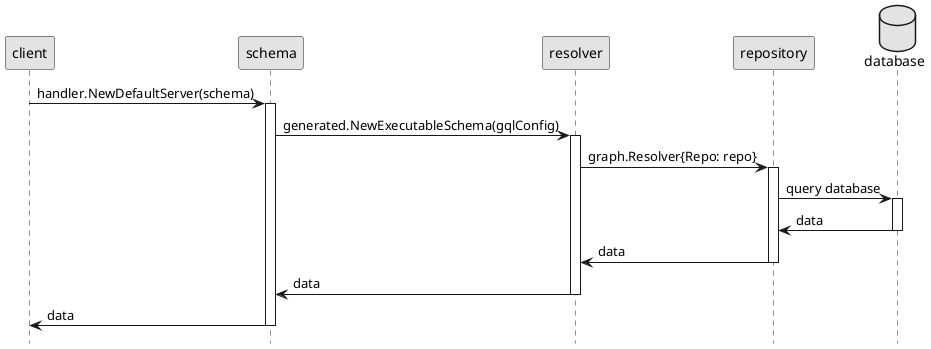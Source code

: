@startuml

participant client
participant schema
participant resolver
participant repository

database database

client -> schema: handler.NewDefaultServer(schema)
activate schema
schema -> resolver: generated.NewExecutableSchema(gqlConfig)
activate resolver
resolver -> repository: graph.Resolver{Repo: repo}
activate repository
repository -> database: query database
activate database
repository <- database: data
deactivate database
resolver <- repository: data
deactivate repository
schema <- resolver: data
deactivate resolver
client <- schema: data
deactivate schema


skinparam monochrome true
hide footbox
@enduml